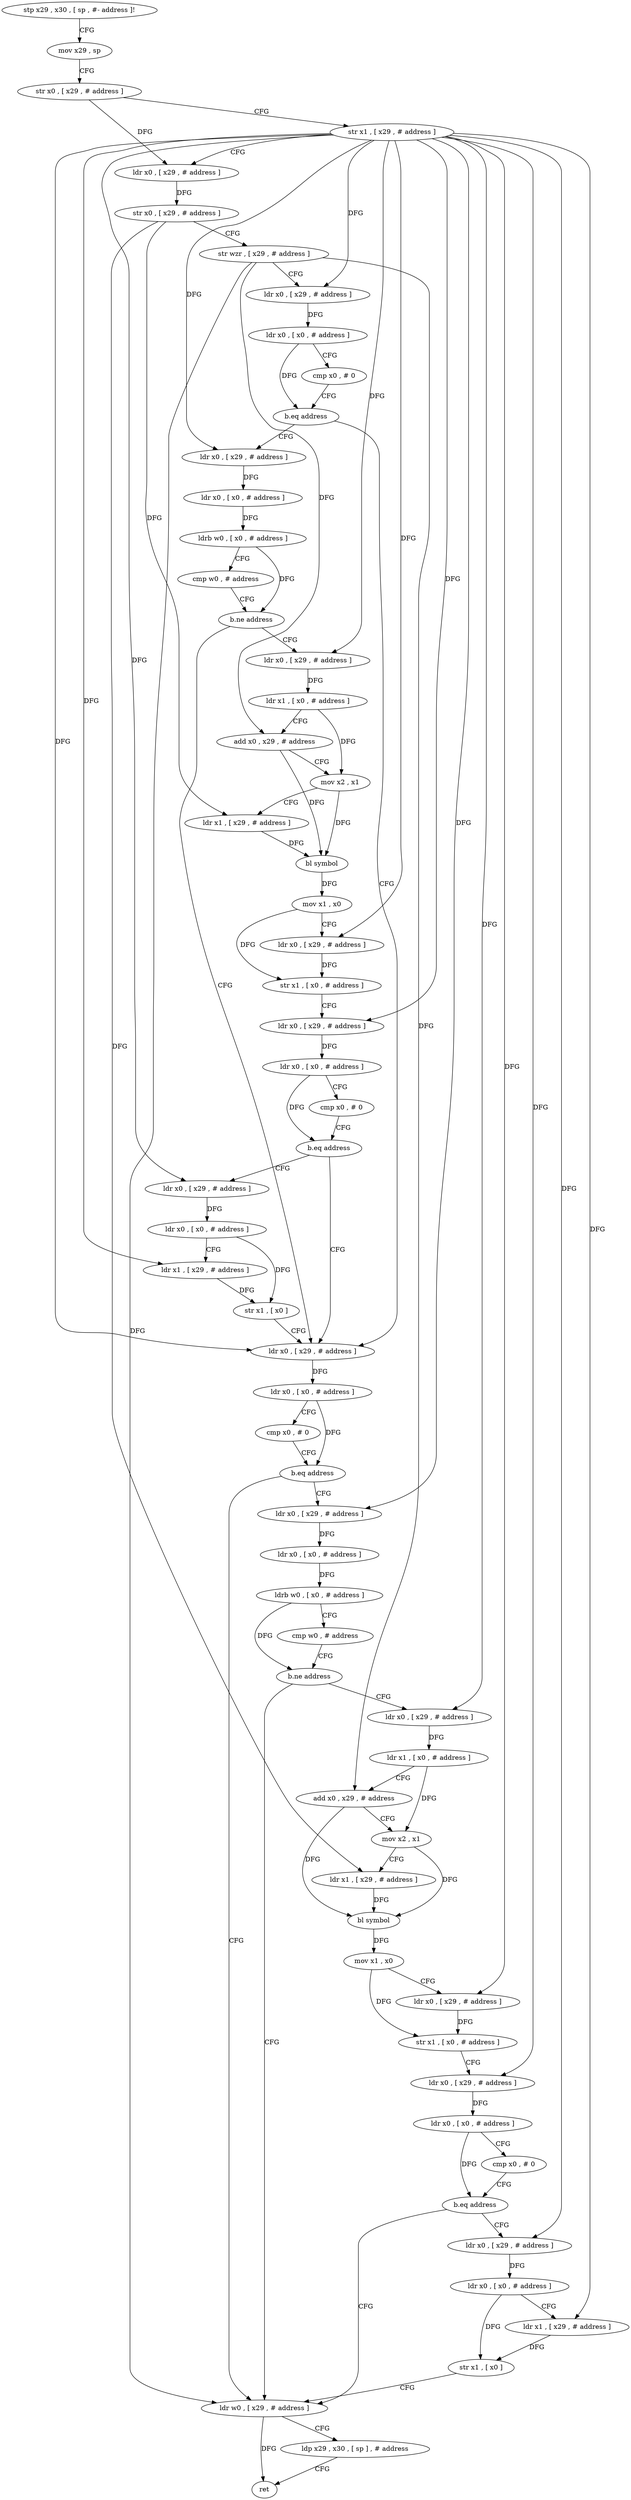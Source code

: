 digraph "func" {
"4413084" [label = "stp x29 , x30 , [ sp , #- address ]!" ]
"4413088" [label = "mov x29 , sp" ]
"4413092" [label = "str x0 , [ x29 , # address ]" ]
"4413096" [label = "str x1 , [ x29 , # address ]" ]
"4413100" [label = "ldr x0 , [ x29 , # address ]" ]
"4413104" [label = "str x0 , [ x29 , # address ]" ]
"4413108" [label = "str wzr , [ x29 , # address ]" ]
"4413112" [label = "ldr x0 , [ x29 , # address ]" ]
"4413116" [label = "ldr x0 , [ x0 , # address ]" ]
"4413120" [label = "cmp x0 , # 0" ]
"4413124" [label = "b.eq address" ]
"4413216" [label = "ldr x0 , [ x29 , # address ]" ]
"4413128" [label = "ldr x0 , [ x29 , # address ]" ]
"4413220" [label = "ldr x0 , [ x0 , # address ]" ]
"4413224" [label = "cmp x0 , # 0" ]
"4413228" [label = "b.eq address" ]
"4413320" [label = "ldr w0 , [ x29 , # address ]" ]
"4413232" [label = "ldr x0 , [ x29 , # address ]" ]
"4413132" [label = "ldr x0 , [ x0 , # address ]" ]
"4413136" [label = "ldrb w0 , [ x0 , # address ]" ]
"4413140" [label = "cmp w0 , # address" ]
"4413144" [label = "b.ne address" ]
"4413148" [label = "ldr x0 , [ x29 , # address ]" ]
"4413324" [label = "ldp x29 , x30 , [ sp ] , # address" ]
"4413328" [label = "ret" ]
"4413236" [label = "ldr x0 , [ x0 , # address ]" ]
"4413240" [label = "ldrb w0 , [ x0 , # address ]" ]
"4413244" [label = "cmp w0 , # address" ]
"4413248" [label = "b.ne address" ]
"4413252" [label = "ldr x0 , [ x29 , # address ]" ]
"4413152" [label = "ldr x1 , [ x0 , # address ]" ]
"4413156" [label = "add x0 , x29 , # address" ]
"4413160" [label = "mov x2 , x1" ]
"4413164" [label = "ldr x1 , [ x29 , # address ]" ]
"4413168" [label = "bl symbol" ]
"4413172" [label = "mov x1 , x0" ]
"4413176" [label = "ldr x0 , [ x29 , # address ]" ]
"4413180" [label = "str x1 , [ x0 , # address ]" ]
"4413184" [label = "ldr x0 , [ x29 , # address ]" ]
"4413188" [label = "ldr x0 , [ x0 , # address ]" ]
"4413192" [label = "cmp x0 , # 0" ]
"4413196" [label = "b.eq address" ]
"4413200" [label = "ldr x0 , [ x29 , # address ]" ]
"4413256" [label = "ldr x1 , [ x0 , # address ]" ]
"4413260" [label = "add x0 , x29 , # address" ]
"4413264" [label = "mov x2 , x1" ]
"4413268" [label = "ldr x1 , [ x29 , # address ]" ]
"4413272" [label = "bl symbol" ]
"4413276" [label = "mov x1 , x0" ]
"4413280" [label = "ldr x0 , [ x29 , # address ]" ]
"4413284" [label = "str x1 , [ x0 , # address ]" ]
"4413288" [label = "ldr x0 , [ x29 , # address ]" ]
"4413292" [label = "ldr x0 , [ x0 , # address ]" ]
"4413296" [label = "cmp x0 , # 0" ]
"4413300" [label = "b.eq address" ]
"4413304" [label = "ldr x0 , [ x29 , # address ]" ]
"4413204" [label = "ldr x0 , [ x0 , # address ]" ]
"4413208" [label = "ldr x1 , [ x29 , # address ]" ]
"4413212" [label = "str x1 , [ x0 ]" ]
"4413308" [label = "ldr x0 , [ x0 , # address ]" ]
"4413312" [label = "ldr x1 , [ x29 , # address ]" ]
"4413316" [label = "str x1 , [ x0 ]" ]
"4413084" -> "4413088" [ label = "CFG" ]
"4413088" -> "4413092" [ label = "CFG" ]
"4413092" -> "4413096" [ label = "CFG" ]
"4413092" -> "4413100" [ label = "DFG" ]
"4413096" -> "4413100" [ label = "CFG" ]
"4413096" -> "4413112" [ label = "DFG" ]
"4413096" -> "4413216" [ label = "DFG" ]
"4413096" -> "4413128" [ label = "DFG" ]
"4413096" -> "4413232" [ label = "DFG" ]
"4413096" -> "4413148" [ label = "DFG" ]
"4413096" -> "4413176" [ label = "DFG" ]
"4413096" -> "4413184" [ label = "DFG" ]
"4413096" -> "4413252" [ label = "DFG" ]
"4413096" -> "4413280" [ label = "DFG" ]
"4413096" -> "4413288" [ label = "DFG" ]
"4413096" -> "4413200" [ label = "DFG" ]
"4413096" -> "4413208" [ label = "DFG" ]
"4413096" -> "4413304" [ label = "DFG" ]
"4413096" -> "4413312" [ label = "DFG" ]
"4413100" -> "4413104" [ label = "DFG" ]
"4413104" -> "4413108" [ label = "CFG" ]
"4413104" -> "4413164" [ label = "DFG" ]
"4413104" -> "4413268" [ label = "DFG" ]
"4413108" -> "4413112" [ label = "CFG" ]
"4413108" -> "4413320" [ label = "DFG" ]
"4413108" -> "4413156" [ label = "DFG" ]
"4413108" -> "4413260" [ label = "DFG" ]
"4413112" -> "4413116" [ label = "DFG" ]
"4413116" -> "4413120" [ label = "CFG" ]
"4413116" -> "4413124" [ label = "DFG" ]
"4413120" -> "4413124" [ label = "CFG" ]
"4413124" -> "4413216" [ label = "CFG" ]
"4413124" -> "4413128" [ label = "CFG" ]
"4413216" -> "4413220" [ label = "DFG" ]
"4413128" -> "4413132" [ label = "DFG" ]
"4413220" -> "4413224" [ label = "CFG" ]
"4413220" -> "4413228" [ label = "DFG" ]
"4413224" -> "4413228" [ label = "CFG" ]
"4413228" -> "4413320" [ label = "CFG" ]
"4413228" -> "4413232" [ label = "CFG" ]
"4413320" -> "4413324" [ label = "CFG" ]
"4413320" -> "4413328" [ label = "DFG" ]
"4413232" -> "4413236" [ label = "DFG" ]
"4413132" -> "4413136" [ label = "DFG" ]
"4413136" -> "4413140" [ label = "CFG" ]
"4413136" -> "4413144" [ label = "DFG" ]
"4413140" -> "4413144" [ label = "CFG" ]
"4413144" -> "4413216" [ label = "CFG" ]
"4413144" -> "4413148" [ label = "CFG" ]
"4413148" -> "4413152" [ label = "DFG" ]
"4413324" -> "4413328" [ label = "CFG" ]
"4413236" -> "4413240" [ label = "DFG" ]
"4413240" -> "4413244" [ label = "CFG" ]
"4413240" -> "4413248" [ label = "DFG" ]
"4413244" -> "4413248" [ label = "CFG" ]
"4413248" -> "4413320" [ label = "CFG" ]
"4413248" -> "4413252" [ label = "CFG" ]
"4413252" -> "4413256" [ label = "DFG" ]
"4413152" -> "4413156" [ label = "CFG" ]
"4413152" -> "4413160" [ label = "DFG" ]
"4413156" -> "4413160" [ label = "CFG" ]
"4413156" -> "4413168" [ label = "DFG" ]
"4413160" -> "4413164" [ label = "CFG" ]
"4413160" -> "4413168" [ label = "DFG" ]
"4413164" -> "4413168" [ label = "DFG" ]
"4413168" -> "4413172" [ label = "DFG" ]
"4413172" -> "4413176" [ label = "CFG" ]
"4413172" -> "4413180" [ label = "DFG" ]
"4413176" -> "4413180" [ label = "DFG" ]
"4413180" -> "4413184" [ label = "CFG" ]
"4413184" -> "4413188" [ label = "DFG" ]
"4413188" -> "4413192" [ label = "CFG" ]
"4413188" -> "4413196" [ label = "DFG" ]
"4413192" -> "4413196" [ label = "CFG" ]
"4413196" -> "4413216" [ label = "CFG" ]
"4413196" -> "4413200" [ label = "CFG" ]
"4413200" -> "4413204" [ label = "DFG" ]
"4413256" -> "4413260" [ label = "CFG" ]
"4413256" -> "4413264" [ label = "DFG" ]
"4413260" -> "4413264" [ label = "CFG" ]
"4413260" -> "4413272" [ label = "DFG" ]
"4413264" -> "4413268" [ label = "CFG" ]
"4413264" -> "4413272" [ label = "DFG" ]
"4413268" -> "4413272" [ label = "DFG" ]
"4413272" -> "4413276" [ label = "DFG" ]
"4413276" -> "4413280" [ label = "CFG" ]
"4413276" -> "4413284" [ label = "DFG" ]
"4413280" -> "4413284" [ label = "DFG" ]
"4413284" -> "4413288" [ label = "CFG" ]
"4413288" -> "4413292" [ label = "DFG" ]
"4413292" -> "4413296" [ label = "CFG" ]
"4413292" -> "4413300" [ label = "DFG" ]
"4413296" -> "4413300" [ label = "CFG" ]
"4413300" -> "4413320" [ label = "CFG" ]
"4413300" -> "4413304" [ label = "CFG" ]
"4413304" -> "4413308" [ label = "DFG" ]
"4413204" -> "4413208" [ label = "CFG" ]
"4413204" -> "4413212" [ label = "DFG" ]
"4413208" -> "4413212" [ label = "DFG" ]
"4413212" -> "4413216" [ label = "CFG" ]
"4413308" -> "4413312" [ label = "CFG" ]
"4413308" -> "4413316" [ label = "DFG" ]
"4413312" -> "4413316" [ label = "DFG" ]
"4413316" -> "4413320" [ label = "CFG" ]
}
